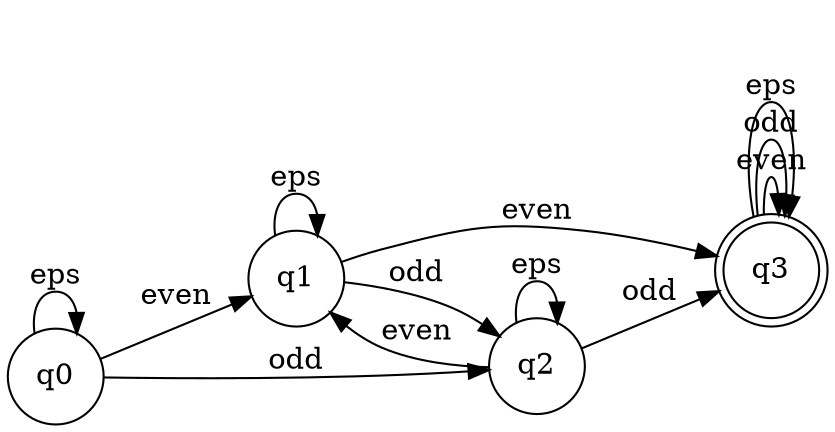 digraph finite_state_machine {
	rankdir=LR;
	node [shape = doublecircle]; q3
	 node [shape = circle];
	q0 -> q0 [ label = "eps"];
	q0 -> q1 [ label = "even"];
	q1 -> q1 [ label = "eps"];
	q1 -> q3 [ label = "even"];
	q3 -> q3 [ label = "even"];
	q3 -> q3 [ label = "odd"];
	q3 -> q3 [ label = "eps"];
	q1 -> q2 [ label = "odd"];
	q0 -> q2 [ label = "odd"];
	q2 -> q3 [ label = "odd"];
	q2 -> q2 [ label = "eps"];
	q2 -> q1 [ label = "even"];
}